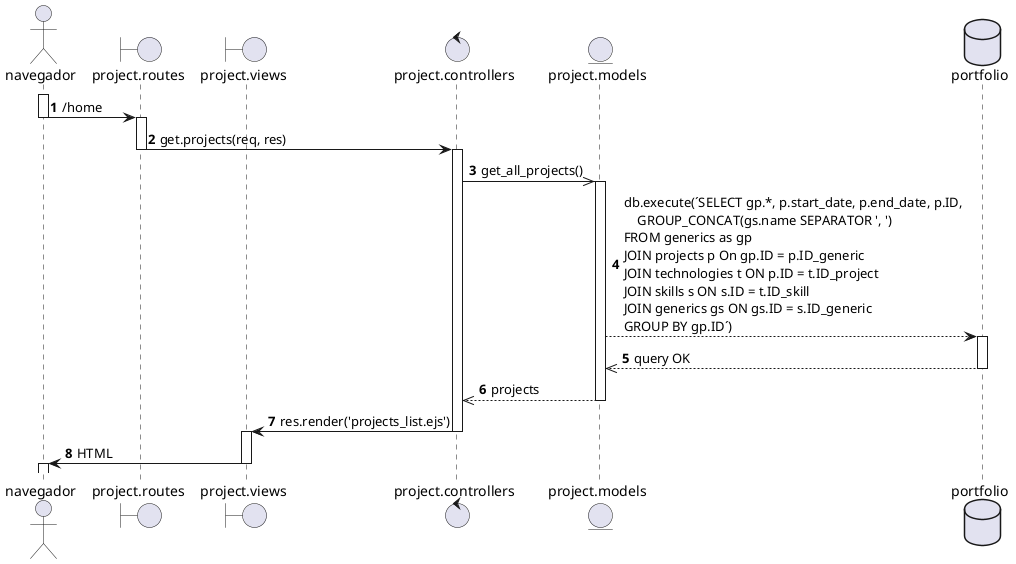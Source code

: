 @startuml 

autonumber

actor navegador as nav
boundary "project.routes" as routes
boundary "project.views" as view
control "project.controllers" as controller
entity "project.models" as model
database portfolio as db 

activate nav
nav -> routes: /home
deactivate nav
activate routes
routes -> controller: get.projects(req, res)
deactivate routes

activate controller
controller ->> model: get_all_projects()
activate model
model --> db:db.execute(´SELECT gp.*, p.start_date, p.end_date, p.ID, \n    GROUP_CONCAT(gs.name SEPARATOR ', ') \nFROM generics as gp \nJOIN projects p On gp.ID = p.ID_generic \nJOIN technologies t ON p.ID = t.ID_project \nJOIN skills s ON s.ID = t.ID_skill \nJOIN generics gs ON gs.ID = s.ID_generic \nGROUP BY gp.ID´) 
activate db
db -->> model: query OK
deactivate db
model -->> controller: projects
deactivate model
controller -> view: res.render('projects_list.ejs')
deactivate controller
activate view
view -> nav: HTML
deactivate view
activate nav

@enduml
